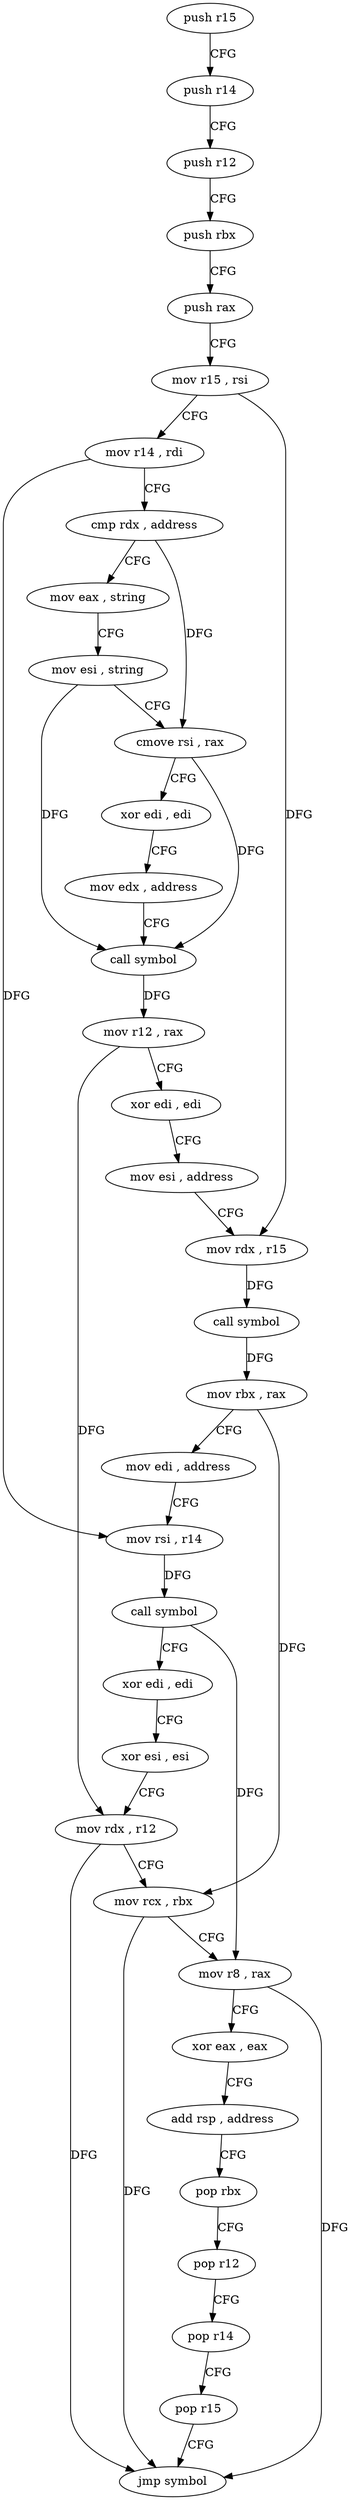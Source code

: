digraph "func" {
"4225056" [label = "push r15" ]
"4225058" [label = "push r14" ]
"4225060" [label = "push r12" ]
"4225062" [label = "push rbx" ]
"4225063" [label = "push rax" ]
"4225064" [label = "mov r15 , rsi" ]
"4225067" [label = "mov r14 , rdi" ]
"4225070" [label = "cmp rdx , address" ]
"4225074" [label = "mov eax , string" ]
"4225079" [label = "mov esi , string" ]
"4225084" [label = "cmove rsi , rax" ]
"4225088" [label = "xor edi , edi" ]
"4225090" [label = "mov edx , address" ]
"4225095" [label = "call symbol" ]
"4225100" [label = "mov r12 , rax" ]
"4225103" [label = "xor edi , edi" ]
"4225105" [label = "mov esi , address" ]
"4225110" [label = "mov rdx , r15" ]
"4225113" [label = "call symbol" ]
"4225118" [label = "mov rbx , rax" ]
"4225121" [label = "mov edi , address" ]
"4225126" [label = "mov rsi , r14" ]
"4225129" [label = "call symbol" ]
"4225134" [label = "xor edi , edi" ]
"4225136" [label = "xor esi , esi" ]
"4225138" [label = "mov rdx , r12" ]
"4225141" [label = "mov rcx , rbx" ]
"4225144" [label = "mov r8 , rax" ]
"4225147" [label = "xor eax , eax" ]
"4225149" [label = "add rsp , address" ]
"4225153" [label = "pop rbx" ]
"4225154" [label = "pop r12" ]
"4225156" [label = "pop r14" ]
"4225158" [label = "pop r15" ]
"4225160" [label = "jmp symbol" ]
"4225056" -> "4225058" [ label = "CFG" ]
"4225058" -> "4225060" [ label = "CFG" ]
"4225060" -> "4225062" [ label = "CFG" ]
"4225062" -> "4225063" [ label = "CFG" ]
"4225063" -> "4225064" [ label = "CFG" ]
"4225064" -> "4225067" [ label = "CFG" ]
"4225064" -> "4225110" [ label = "DFG" ]
"4225067" -> "4225070" [ label = "CFG" ]
"4225067" -> "4225126" [ label = "DFG" ]
"4225070" -> "4225074" [ label = "CFG" ]
"4225070" -> "4225084" [ label = "DFG" ]
"4225074" -> "4225079" [ label = "CFG" ]
"4225079" -> "4225084" [ label = "CFG" ]
"4225079" -> "4225095" [ label = "DFG" ]
"4225084" -> "4225088" [ label = "CFG" ]
"4225084" -> "4225095" [ label = "DFG" ]
"4225088" -> "4225090" [ label = "CFG" ]
"4225090" -> "4225095" [ label = "CFG" ]
"4225095" -> "4225100" [ label = "DFG" ]
"4225100" -> "4225103" [ label = "CFG" ]
"4225100" -> "4225138" [ label = "DFG" ]
"4225103" -> "4225105" [ label = "CFG" ]
"4225105" -> "4225110" [ label = "CFG" ]
"4225110" -> "4225113" [ label = "DFG" ]
"4225113" -> "4225118" [ label = "DFG" ]
"4225118" -> "4225121" [ label = "CFG" ]
"4225118" -> "4225141" [ label = "DFG" ]
"4225121" -> "4225126" [ label = "CFG" ]
"4225126" -> "4225129" [ label = "DFG" ]
"4225129" -> "4225134" [ label = "CFG" ]
"4225129" -> "4225144" [ label = "DFG" ]
"4225134" -> "4225136" [ label = "CFG" ]
"4225136" -> "4225138" [ label = "CFG" ]
"4225138" -> "4225141" [ label = "CFG" ]
"4225138" -> "4225160" [ label = "DFG" ]
"4225141" -> "4225144" [ label = "CFG" ]
"4225141" -> "4225160" [ label = "DFG" ]
"4225144" -> "4225147" [ label = "CFG" ]
"4225144" -> "4225160" [ label = "DFG" ]
"4225147" -> "4225149" [ label = "CFG" ]
"4225149" -> "4225153" [ label = "CFG" ]
"4225153" -> "4225154" [ label = "CFG" ]
"4225154" -> "4225156" [ label = "CFG" ]
"4225156" -> "4225158" [ label = "CFG" ]
"4225158" -> "4225160" [ label = "CFG" ]
}
